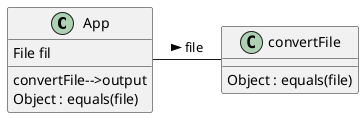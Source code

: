 
@startuml
class App {
  {field} File fil
  {method} convertFile-->output
  Object : equals(file)

}
class convertFile{
  Object : equals(file)
}
class App
App - convertFile : file >

@enduml
